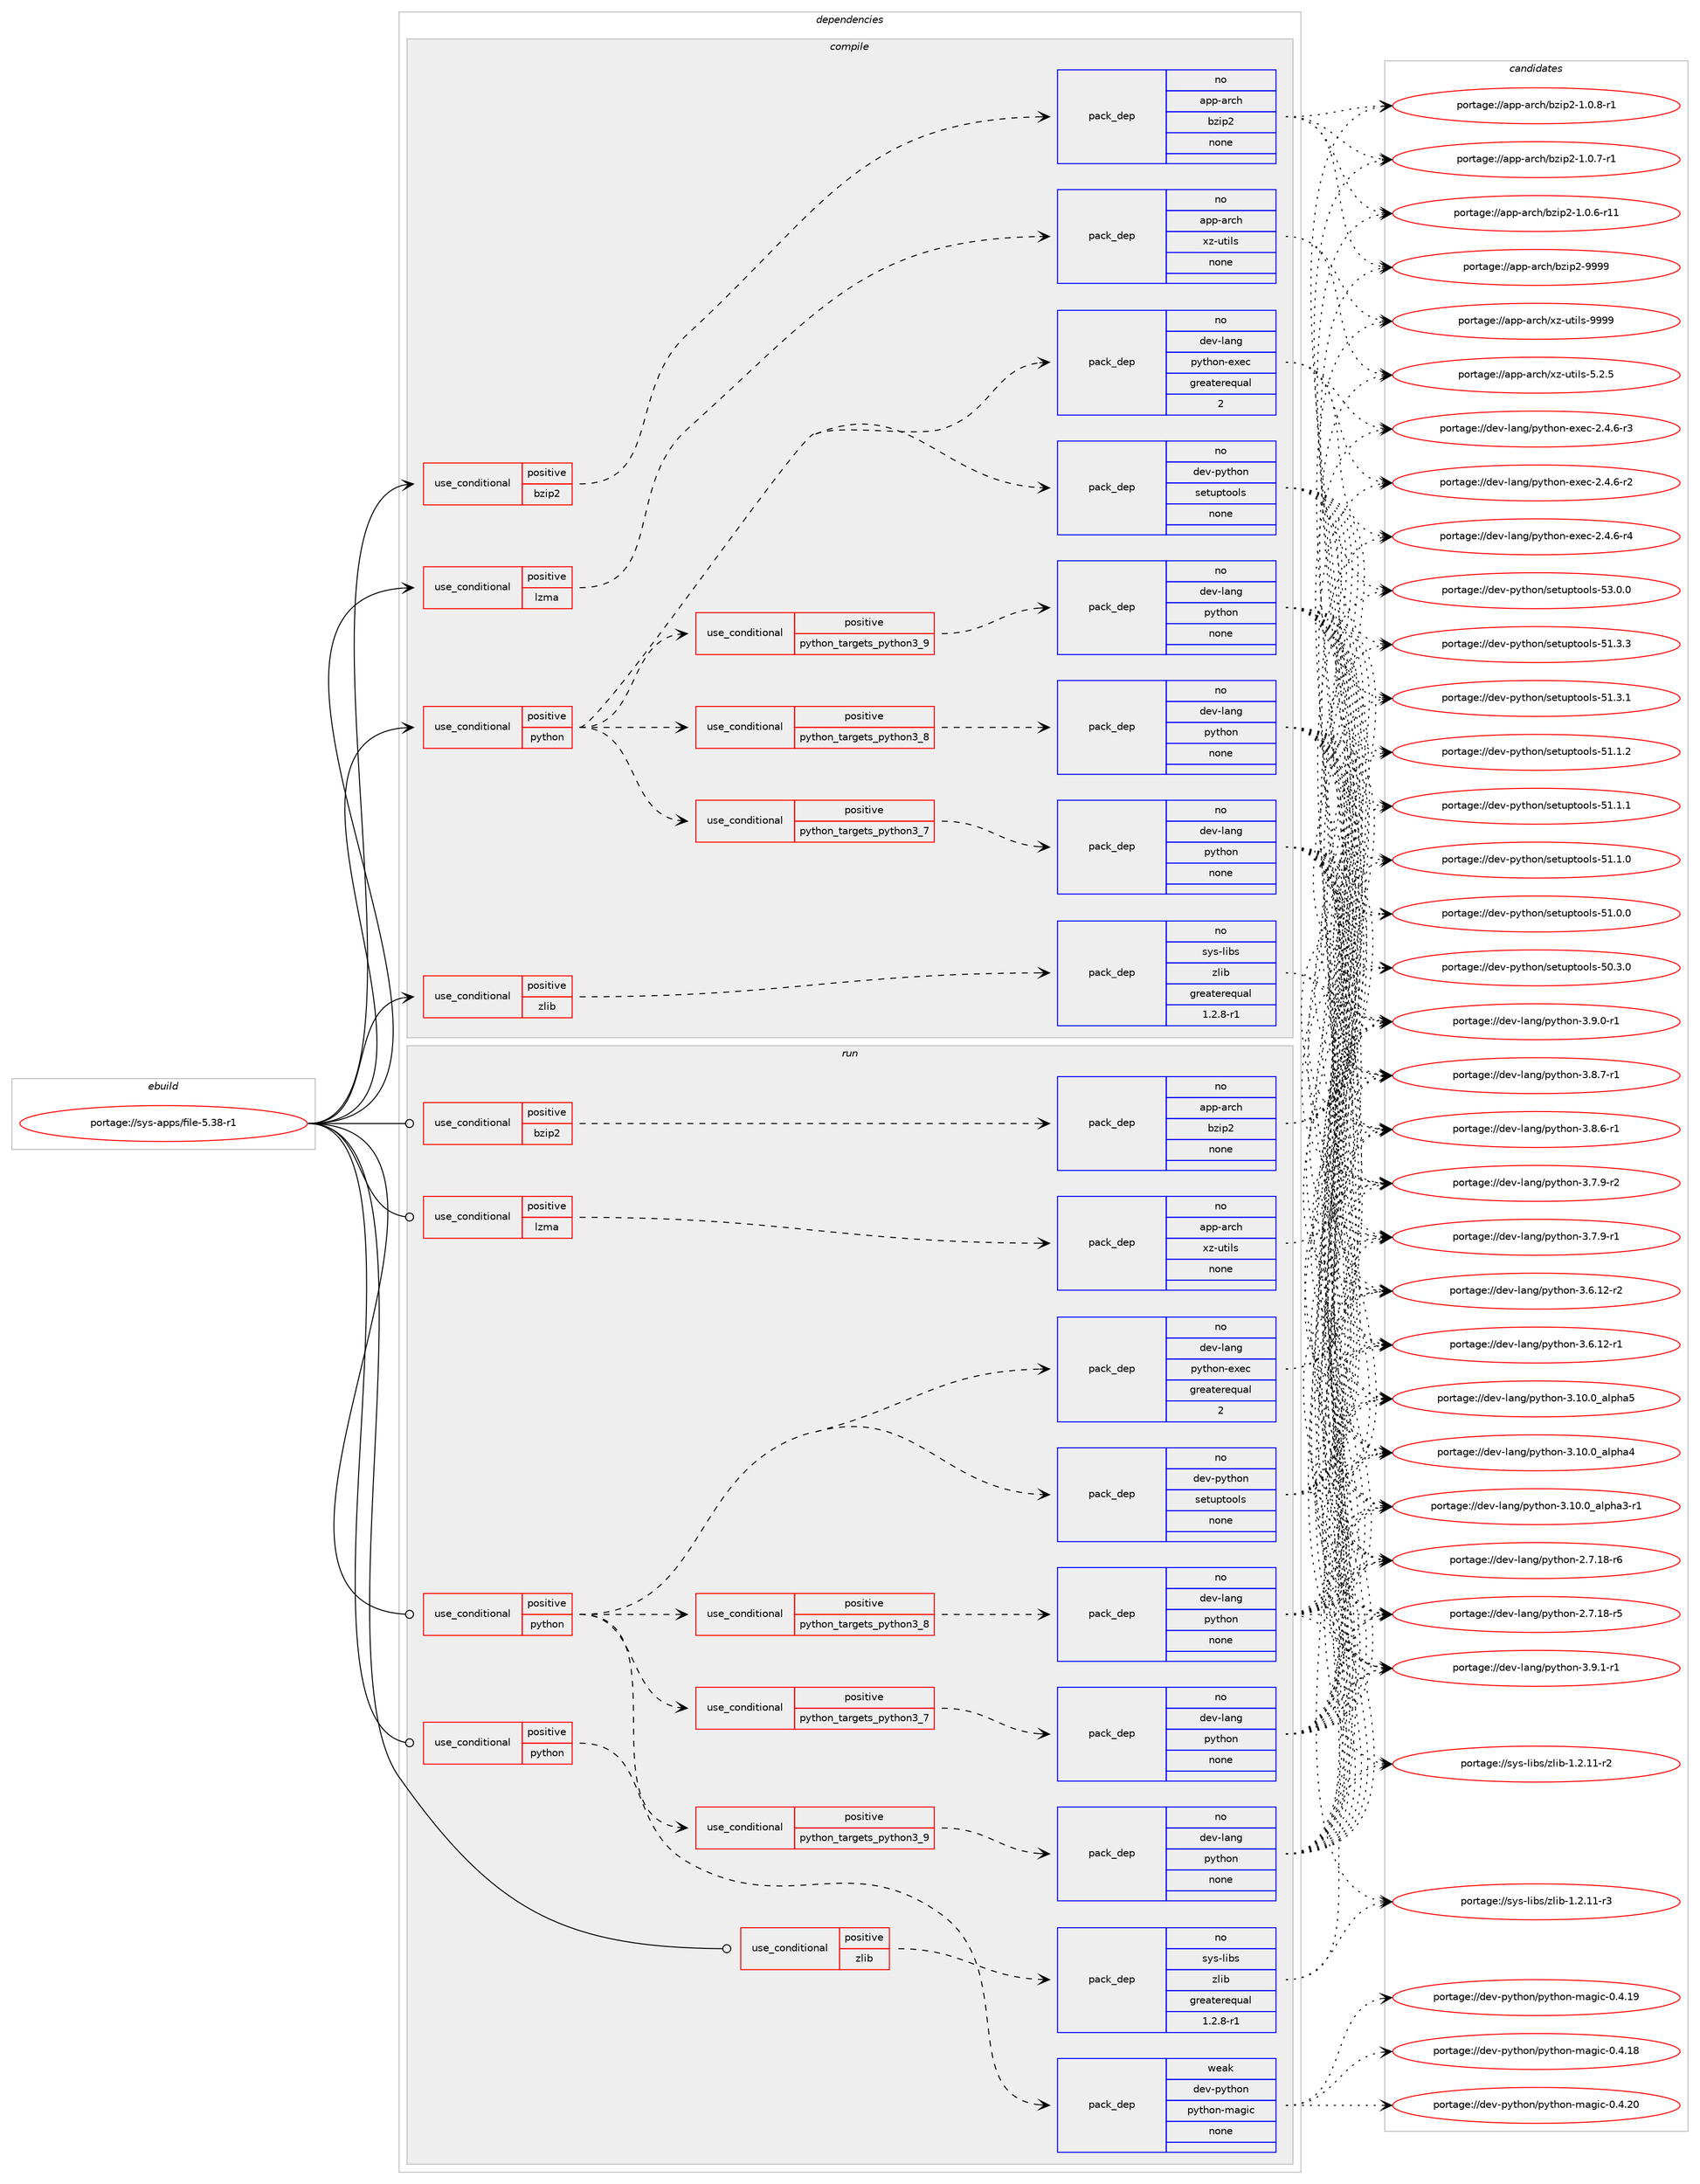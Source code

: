 digraph prolog {

# *************
# Graph options
# *************

newrank=true;
concentrate=true;
compound=true;
graph [rankdir=LR,fontname=Helvetica,fontsize=10,ranksep=1.5];#, ranksep=2.5, nodesep=0.2];
edge  [arrowhead=vee];
node  [fontname=Helvetica,fontsize=10];

# **********
# The ebuild
# **********

subgraph cluster_leftcol {
color=gray;
rank=same;
label=<<i>ebuild</i>>;
id [label="portage://sys-apps/file-5.38-r1", color=red, width=4, href="../sys-apps/file-5.38-r1.svg"];
}

# ****************
# The dependencies
# ****************

subgraph cluster_midcol {
color=gray;
label=<<i>dependencies</i>>;
subgraph cluster_compile {
fillcolor="#eeeeee";
style=filled;
label=<<i>compile</i>>;
subgraph cond4336 {
dependency14328 [label=<<TABLE BORDER="0" CELLBORDER="1" CELLSPACING="0" CELLPADDING="4"><TR><TD ROWSPAN="3" CELLPADDING="10">use_conditional</TD></TR><TR><TD>positive</TD></TR><TR><TD>bzip2</TD></TR></TABLE>>, shape=none, color=red];
subgraph pack9873 {
dependency14329 [label=<<TABLE BORDER="0" CELLBORDER="1" CELLSPACING="0" CELLPADDING="4" WIDTH="220"><TR><TD ROWSPAN="6" CELLPADDING="30">pack_dep</TD></TR><TR><TD WIDTH="110">no</TD></TR><TR><TD>app-arch</TD></TR><TR><TD>bzip2</TD></TR><TR><TD>none</TD></TR><TR><TD></TD></TR></TABLE>>, shape=none, color=blue];
}
dependency14328:e -> dependency14329:w [weight=20,style="dashed",arrowhead="vee"];
}
id:e -> dependency14328:w [weight=20,style="solid",arrowhead="vee"];
subgraph cond4337 {
dependency14330 [label=<<TABLE BORDER="0" CELLBORDER="1" CELLSPACING="0" CELLPADDING="4"><TR><TD ROWSPAN="3" CELLPADDING="10">use_conditional</TD></TR><TR><TD>positive</TD></TR><TR><TD>lzma</TD></TR></TABLE>>, shape=none, color=red];
subgraph pack9874 {
dependency14331 [label=<<TABLE BORDER="0" CELLBORDER="1" CELLSPACING="0" CELLPADDING="4" WIDTH="220"><TR><TD ROWSPAN="6" CELLPADDING="30">pack_dep</TD></TR><TR><TD WIDTH="110">no</TD></TR><TR><TD>app-arch</TD></TR><TR><TD>xz-utils</TD></TR><TR><TD>none</TD></TR><TR><TD></TD></TR></TABLE>>, shape=none, color=blue];
}
dependency14330:e -> dependency14331:w [weight=20,style="dashed",arrowhead="vee"];
}
id:e -> dependency14330:w [weight=20,style="solid",arrowhead="vee"];
subgraph cond4338 {
dependency14332 [label=<<TABLE BORDER="0" CELLBORDER="1" CELLSPACING="0" CELLPADDING="4"><TR><TD ROWSPAN="3" CELLPADDING="10">use_conditional</TD></TR><TR><TD>positive</TD></TR><TR><TD>python</TD></TR></TABLE>>, shape=none, color=red];
subgraph cond4339 {
dependency14333 [label=<<TABLE BORDER="0" CELLBORDER="1" CELLSPACING="0" CELLPADDING="4"><TR><TD ROWSPAN="3" CELLPADDING="10">use_conditional</TD></TR><TR><TD>positive</TD></TR><TR><TD>python_targets_python3_7</TD></TR></TABLE>>, shape=none, color=red];
subgraph pack9875 {
dependency14334 [label=<<TABLE BORDER="0" CELLBORDER="1" CELLSPACING="0" CELLPADDING="4" WIDTH="220"><TR><TD ROWSPAN="6" CELLPADDING="30">pack_dep</TD></TR><TR><TD WIDTH="110">no</TD></TR><TR><TD>dev-lang</TD></TR><TR><TD>python</TD></TR><TR><TD>none</TD></TR><TR><TD></TD></TR></TABLE>>, shape=none, color=blue];
}
dependency14333:e -> dependency14334:w [weight=20,style="dashed",arrowhead="vee"];
}
dependency14332:e -> dependency14333:w [weight=20,style="dashed",arrowhead="vee"];
subgraph cond4340 {
dependency14335 [label=<<TABLE BORDER="0" CELLBORDER="1" CELLSPACING="0" CELLPADDING="4"><TR><TD ROWSPAN="3" CELLPADDING="10">use_conditional</TD></TR><TR><TD>positive</TD></TR><TR><TD>python_targets_python3_8</TD></TR></TABLE>>, shape=none, color=red];
subgraph pack9876 {
dependency14336 [label=<<TABLE BORDER="0" CELLBORDER="1" CELLSPACING="0" CELLPADDING="4" WIDTH="220"><TR><TD ROWSPAN="6" CELLPADDING="30">pack_dep</TD></TR><TR><TD WIDTH="110">no</TD></TR><TR><TD>dev-lang</TD></TR><TR><TD>python</TD></TR><TR><TD>none</TD></TR><TR><TD></TD></TR></TABLE>>, shape=none, color=blue];
}
dependency14335:e -> dependency14336:w [weight=20,style="dashed",arrowhead="vee"];
}
dependency14332:e -> dependency14335:w [weight=20,style="dashed",arrowhead="vee"];
subgraph cond4341 {
dependency14337 [label=<<TABLE BORDER="0" CELLBORDER="1" CELLSPACING="0" CELLPADDING="4"><TR><TD ROWSPAN="3" CELLPADDING="10">use_conditional</TD></TR><TR><TD>positive</TD></TR><TR><TD>python_targets_python3_9</TD></TR></TABLE>>, shape=none, color=red];
subgraph pack9877 {
dependency14338 [label=<<TABLE BORDER="0" CELLBORDER="1" CELLSPACING="0" CELLPADDING="4" WIDTH="220"><TR><TD ROWSPAN="6" CELLPADDING="30">pack_dep</TD></TR><TR><TD WIDTH="110">no</TD></TR><TR><TD>dev-lang</TD></TR><TR><TD>python</TD></TR><TR><TD>none</TD></TR><TR><TD></TD></TR></TABLE>>, shape=none, color=blue];
}
dependency14337:e -> dependency14338:w [weight=20,style="dashed",arrowhead="vee"];
}
dependency14332:e -> dependency14337:w [weight=20,style="dashed",arrowhead="vee"];
subgraph pack9878 {
dependency14339 [label=<<TABLE BORDER="0" CELLBORDER="1" CELLSPACING="0" CELLPADDING="4" WIDTH="220"><TR><TD ROWSPAN="6" CELLPADDING="30">pack_dep</TD></TR><TR><TD WIDTH="110">no</TD></TR><TR><TD>dev-lang</TD></TR><TR><TD>python-exec</TD></TR><TR><TD>greaterequal</TD></TR><TR><TD>2</TD></TR></TABLE>>, shape=none, color=blue];
}
dependency14332:e -> dependency14339:w [weight=20,style="dashed",arrowhead="vee"];
subgraph pack9879 {
dependency14340 [label=<<TABLE BORDER="0" CELLBORDER="1" CELLSPACING="0" CELLPADDING="4" WIDTH="220"><TR><TD ROWSPAN="6" CELLPADDING="30">pack_dep</TD></TR><TR><TD WIDTH="110">no</TD></TR><TR><TD>dev-python</TD></TR><TR><TD>setuptools</TD></TR><TR><TD>none</TD></TR><TR><TD></TD></TR></TABLE>>, shape=none, color=blue];
}
dependency14332:e -> dependency14340:w [weight=20,style="dashed",arrowhead="vee"];
}
id:e -> dependency14332:w [weight=20,style="solid",arrowhead="vee"];
subgraph cond4342 {
dependency14341 [label=<<TABLE BORDER="0" CELLBORDER="1" CELLSPACING="0" CELLPADDING="4"><TR><TD ROWSPAN="3" CELLPADDING="10">use_conditional</TD></TR><TR><TD>positive</TD></TR><TR><TD>zlib</TD></TR></TABLE>>, shape=none, color=red];
subgraph pack9880 {
dependency14342 [label=<<TABLE BORDER="0" CELLBORDER="1" CELLSPACING="0" CELLPADDING="4" WIDTH="220"><TR><TD ROWSPAN="6" CELLPADDING="30">pack_dep</TD></TR><TR><TD WIDTH="110">no</TD></TR><TR><TD>sys-libs</TD></TR><TR><TD>zlib</TD></TR><TR><TD>greaterequal</TD></TR><TR><TD>1.2.8-r1</TD></TR></TABLE>>, shape=none, color=blue];
}
dependency14341:e -> dependency14342:w [weight=20,style="dashed",arrowhead="vee"];
}
id:e -> dependency14341:w [weight=20,style="solid",arrowhead="vee"];
}
subgraph cluster_compileandrun {
fillcolor="#eeeeee";
style=filled;
label=<<i>compile and run</i>>;
}
subgraph cluster_run {
fillcolor="#eeeeee";
style=filled;
label=<<i>run</i>>;
subgraph cond4343 {
dependency14343 [label=<<TABLE BORDER="0" CELLBORDER="1" CELLSPACING="0" CELLPADDING="4"><TR><TD ROWSPAN="3" CELLPADDING="10">use_conditional</TD></TR><TR><TD>positive</TD></TR><TR><TD>bzip2</TD></TR></TABLE>>, shape=none, color=red];
subgraph pack9881 {
dependency14344 [label=<<TABLE BORDER="0" CELLBORDER="1" CELLSPACING="0" CELLPADDING="4" WIDTH="220"><TR><TD ROWSPAN="6" CELLPADDING="30">pack_dep</TD></TR><TR><TD WIDTH="110">no</TD></TR><TR><TD>app-arch</TD></TR><TR><TD>bzip2</TD></TR><TR><TD>none</TD></TR><TR><TD></TD></TR></TABLE>>, shape=none, color=blue];
}
dependency14343:e -> dependency14344:w [weight=20,style="dashed",arrowhead="vee"];
}
id:e -> dependency14343:w [weight=20,style="solid",arrowhead="odot"];
subgraph cond4344 {
dependency14345 [label=<<TABLE BORDER="0" CELLBORDER="1" CELLSPACING="0" CELLPADDING="4"><TR><TD ROWSPAN="3" CELLPADDING="10">use_conditional</TD></TR><TR><TD>positive</TD></TR><TR><TD>lzma</TD></TR></TABLE>>, shape=none, color=red];
subgraph pack9882 {
dependency14346 [label=<<TABLE BORDER="0" CELLBORDER="1" CELLSPACING="0" CELLPADDING="4" WIDTH="220"><TR><TD ROWSPAN="6" CELLPADDING="30">pack_dep</TD></TR><TR><TD WIDTH="110">no</TD></TR><TR><TD>app-arch</TD></TR><TR><TD>xz-utils</TD></TR><TR><TD>none</TD></TR><TR><TD></TD></TR></TABLE>>, shape=none, color=blue];
}
dependency14345:e -> dependency14346:w [weight=20,style="dashed",arrowhead="vee"];
}
id:e -> dependency14345:w [weight=20,style="solid",arrowhead="odot"];
subgraph cond4345 {
dependency14347 [label=<<TABLE BORDER="0" CELLBORDER="1" CELLSPACING="0" CELLPADDING="4"><TR><TD ROWSPAN="3" CELLPADDING="10">use_conditional</TD></TR><TR><TD>positive</TD></TR><TR><TD>python</TD></TR></TABLE>>, shape=none, color=red];
subgraph cond4346 {
dependency14348 [label=<<TABLE BORDER="0" CELLBORDER="1" CELLSPACING="0" CELLPADDING="4"><TR><TD ROWSPAN="3" CELLPADDING="10">use_conditional</TD></TR><TR><TD>positive</TD></TR><TR><TD>python_targets_python3_7</TD></TR></TABLE>>, shape=none, color=red];
subgraph pack9883 {
dependency14349 [label=<<TABLE BORDER="0" CELLBORDER="1" CELLSPACING="0" CELLPADDING="4" WIDTH="220"><TR><TD ROWSPAN="6" CELLPADDING="30">pack_dep</TD></TR><TR><TD WIDTH="110">no</TD></TR><TR><TD>dev-lang</TD></TR><TR><TD>python</TD></TR><TR><TD>none</TD></TR><TR><TD></TD></TR></TABLE>>, shape=none, color=blue];
}
dependency14348:e -> dependency14349:w [weight=20,style="dashed",arrowhead="vee"];
}
dependency14347:e -> dependency14348:w [weight=20,style="dashed",arrowhead="vee"];
subgraph cond4347 {
dependency14350 [label=<<TABLE BORDER="0" CELLBORDER="1" CELLSPACING="0" CELLPADDING="4"><TR><TD ROWSPAN="3" CELLPADDING="10">use_conditional</TD></TR><TR><TD>positive</TD></TR><TR><TD>python_targets_python3_8</TD></TR></TABLE>>, shape=none, color=red];
subgraph pack9884 {
dependency14351 [label=<<TABLE BORDER="0" CELLBORDER="1" CELLSPACING="0" CELLPADDING="4" WIDTH="220"><TR><TD ROWSPAN="6" CELLPADDING="30">pack_dep</TD></TR><TR><TD WIDTH="110">no</TD></TR><TR><TD>dev-lang</TD></TR><TR><TD>python</TD></TR><TR><TD>none</TD></TR><TR><TD></TD></TR></TABLE>>, shape=none, color=blue];
}
dependency14350:e -> dependency14351:w [weight=20,style="dashed",arrowhead="vee"];
}
dependency14347:e -> dependency14350:w [weight=20,style="dashed",arrowhead="vee"];
subgraph cond4348 {
dependency14352 [label=<<TABLE BORDER="0" CELLBORDER="1" CELLSPACING="0" CELLPADDING="4"><TR><TD ROWSPAN="3" CELLPADDING="10">use_conditional</TD></TR><TR><TD>positive</TD></TR><TR><TD>python_targets_python3_9</TD></TR></TABLE>>, shape=none, color=red];
subgraph pack9885 {
dependency14353 [label=<<TABLE BORDER="0" CELLBORDER="1" CELLSPACING="0" CELLPADDING="4" WIDTH="220"><TR><TD ROWSPAN="6" CELLPADDING="30">pack_dep</TD></TR><TR><TD WIDTH="110">no</TD></TR><TR><TD>dev-lang</TD></TR><TR><TD>python</TD></TR><TR><TD>none</TD></TR><TR><TD></TD></TR></TABLE>>, shape=none, color=blue];
}
dependency14352:e -> dependency14353:w [weight=20,style="dashed",arrowhead="vee"];
}
dependency14347:e -> dependency14352:w [weight=20,style="dashed",arrowhead="vee"];
subgraph pack9886 {
dependency14354 [label=<<TABLE BORDER="0" CELLBORDER="1" CELLSPACING="0" CELLPADDING="4" WIDTH="220"><TR><TD ROWSPAN="6" CELLPADDING="30">pack_dep</TD></TR><TR><TD WIDTH="110">no</TD></TR><TR><TD>dev-lang</TD></TR><TR><TD>python-exec</TD></TR><TR><TD>greaterequal</TD></TR><TR><TD>2</TD></TR></TABLE>>, shape=none, color=blue];
}
dependency14347:e -> dependency14354:w [weight=20,style="dashed",arrowhead="vee"];
subgraph pack9887 {
dependency14355 [label=<<TABLE BORDER="0" CELLBORDER="1" CELLSPACING="0" CELLPADDING="4" WIDTH="220"><TR><TD ROWSPAN="6" CELLPADDING="30">pack_dep</TD></TR><TR><TD WIDTH="110">no</TD></TR><TR><TD>dev-python</TD></TR><TR><TD>setuptools</TD></TR><TR><TD>none</TD></TR><TR><TD></TD></TR></TABLE>>, shape=none, color=blue];
}
dependency14347:e -> dependency14355:w [weight=20,style="dashed",arrowhead="vee"];
}
id:e -> dependency14347:w [weight=20,style="solid",arrowhead="odot"];
subgraph cond4349 {
dependency14356 [label=<<TABLE BORDER="0" CELLBORDER="1" CELLSPACING="0" CELLPADDING="4"><TR><TD ROWSPAN="3" CELLPADDING="10">use_conditional</TD></TR><TR><TD>positive</TD></TR><TR><TD>python</TD></TR></TABLE>>, shape=none, color=red];
subgraph pack9888 {
dependency14357 [label=<<TABLE BORDER="0" CELLBORDER="1" CELLSPACING="0" CELLPADDING="4" WIDTH="220"><TR><TD ROWSPAN="6" CELLPADDING="30">pack_dep</TD></TR><TR><TD WIDTH="110">weak</TD></TR><TR><TD>dev-python</TD></TR><TR><TD>python-magic</TD></TR><TR><TD>none</TD></TR><TR><TD></TD></TR></TABLE>>, shape=none, color=blue];
}
dependency14356:e -> dependency14357:w [weight=20,style="dashed",arrowhead="vee"];
}
id:e -> dependency14356:w [weight=20,style="solid",arrowhead="odot"];
subgraph cond4350 {
dependency14358 [label=<<TABLE BORDER="0" CELLBORDER="1" CELLSPACING="0" CELLPADDING="4"><TR><TD ROWSPAN="3" CELLPADDING="10">use_conditional</TD></TR><TR><TD>positive</TD></TR><TR><TD>zlib</TD></TR></TABLE>>, shape=none, color=red];
subgraph pack9889 {
dependency14359 [label=<<TABLE BORDER="0" CELLBORDER="1" CELLSPACING="0" CELLPADDING="4" WIDTH="220"><TR><TD ROWSPAN="6" CELLPADDING="30">pack_dep</TD></TR><TR><TD WIDTH="110">no</TD></TR><TR><TD>sys-libs</TD></TR><TR><TD>zlib</TD></TR><TR><TD>greaterequal</TD></TR><TR><TD>1.2.8-r1</TD></TR></TABLE>>, shape=none, color=blue];
}
dependency14358:e -> dependency14359:w [weight=20,style="dashed",arrowhead="vee"];
}
id:e -> dependency14358:w [weight=20,style="solid",arrowhead="odot"];
}
}

# **************
# The candidates
# **************

subgraph cluster_choices {
rank=same;
color=gray;
label=<<i>candidates</i>>;

subgraph choice9873 {
color=black;
nodesep=1;
choice971121124597114991044798122105112504557575757 [label="portage://app-arch/bzip2-9999", color=red, width=4,href="../app-arch/bzip2-9999.svg"];
choice971121124597114991044798122105112504549464846564511449 [label="portage://app-arch/bzip2-1.0.8-r1", color=red, width=4,href="../app-arch/bzip2-1.0.8-r1.svg"];
choice971121124597114991044798122105112504549464846554511449 [label="portage://app-arch/bzip2-1.0.7-r1", color=red, width=4,href="../app-arch/bzip2-1.0.7-r1.svg"];
choice97112112459711499104479812210511250454946484654451144949 [label="portage://app-arch/bzip2-1.0.6-r11", color=red, width=4,href="../app-arch/bzip2-1.0.6-r11.svg"];
dependency14329:e -> choice971121124597114991044798122105112504557575757:w [style=dotted,weight="100"];
dependency14329:e -> choice971121124597114991044798122105112504549464846564511449:w [style=dotted,weight="100"];
dependency14329:e -> choice971121124597114991044798122105112504549464846554511449:w [style=dotted,weight="100"];
dependency14329:e -> choice97112112459711499104479812210511250454946484654451144949:w [style=dotted,weight="100"];
}
subgraph choice9874 {
color=black;
nodesep=1;
choice9711211245971149910447120122451171161051081154557575757 [label="portage://app-arch/xz-utils-9999", color=red, width=4,href="../app-arch/xz-utils-9999.svg"];
choice971121124597114991044712012245117116105108115455346504653 [label="portage://app-arch/xz-utils-5.2.5", color=red, width=4,href="../app-arch/xz-utils-5.2.5.svg"];
dependency14331:e -> choice9711211245971149910447120122451171161051081154557575757:w [style=dotted,weight="100"];
dependency14331:e -> choice971121124597114991044712012245117116105108115455346504653:w [style=dotted,weight="100"];
}
subgraph choice9875 {
color=black;
nodesep=1;
choice1001011184510897110103471121211161041111104551465746494511449 [label="portage://dev-lang/python-3.9.1-r1", color=red, width=4,href="../dev-lang/python-3.9.1-r1.svg"];
choice1001011184510897110103471121211161041111104551465746484511449 [label="portage://dev-lang/python-3.9.0-r1", color=red, width=4,href="../dev-lang/python-3.9.0-r1.svg"];
choice1001011184510897110103471121211161041111104551465646554511449 [label="portage://dev-lang/python-3.8.7-r1", color=red, width=4,href="../dev-lang/python-3.8.7-r1.svg"];
choice1001011184510897110103471121211161041111104551465646544511449 [label="portage://dev-lang/python-3.8.6-r1", color=red, width=4,href="../dev-lang/python-3.8.6-r1.svg"];
choice1001011184510897110103471121211161041111104551465546574511450 [label="portage://dev-lang/python-3.7.9-r2", color=red, width=4,href="../dev-lang/python-3.7.9-r2.svg"];
choice1001011184510897110103471121211161041111104551465546574511449 [label="portage://dev-lang/python-3.7.9-r1", color=red, width=4,href="../dev-lang/python-3.7.9-r1.svg"];
choice100101118451089711010347112121116104111110455146544649504511450 [label="portage://dev-lang/python-3.6.12-r2", color=red, width=4,href="../dev-lang/python-3.6.12-r2.svg"];
choice100101118451089711010347112121116104111110455146544649504511449 [label="portage://dev-lang/python-3.6.12-r1", color=red, width=4,href="../dev-lang/python-3.6.12-r1.svg"];
choice1001011184510897110103471121211161041111104551464948464895971081121049753 [label="portage://dev-lang/python-3.10.0_alpha5", color=red, width=4,href="../dev-lang/python-3.10.0_alpha5.svg"];
choice1001011184510897110103471121211161041111104551464948464895971081121049752 [label="portage://dev-lang/python-3.10.0_alpha4", color=red, width=4,href="../dev-lang/python-3.10.0_alpha4.svg"];
choice10010111845108971101034711212111610411111045514649484648959710811210497514511449 [label="portage://dev-lang/python-3.10.0_alpha3-r1", color=red, width=4,href="../dev-lang/python-3.10.0_alpha3-r1.svg"];
choice100101118451089711010347112121116104111110455046554649564511454 [label="portage://dev-lang/python-2.7.18-r6", color=red, width=4,href="../dev-lang/python-2.7.18-r6.svg"];
choice100101118451089711010347112121116104111110455046554649564511453 [label="portage://dev-lang/python-2.7.18-r5", color=red, width=4,href="../dev-lang/python-2.7.18-r5.svg"];
dependency14334:e -> choice1001011184510897110103471121211161041111104551465746494511449:w [style=dotted,weight="100"];
dependency14334:e -> choice1001011184510897110103471121211161041111104551465746484511449:w [style=dotted,weight="100"];
dependency14334:e -> choice1001011184510897110103471121211161041111104551465646554511449:w [style=dotted,weight="100"];
dependency14334:e -> choice1001011184510897110103471121211161041111104551465646544511449:w [style=dotted,weight="100"];
dependency14334:e -> choice1001011184510897110103471121211161041111104551465546574511450:w [style=dotted,weight="100"];
dependency14334:e -> choice1001011184510897110103471121211161041111104551465546574511449:w [style=dotted,weight="100"];
dependency14334:e -> choice100101118451089711010347112121116104111110455146544649504511450:w [style=dotted,weight="100"];
dependency14334:e -> choice100101118451089711010347112121116104111110455146544649504511449:w [style=dotted,weight="100"];
dependency14334:e -> choice1001011184510897110103471121211161041111104551464948464895971081121049753:w [style=dotted,weight="100"];
dependency14334:e -> choice1001011184510897110103471121211161041111104551464948464895971081121049752:w [style=dotted,weight="100"];
dependency14334:e -> choice10010111845108971101034711212111610411111045514649484648959710811210497514511449:w [style=dotted,weight="100"];
dependency14334:e -> choice100101118451089711010347112121116104111110455046554649564511454:w [style=dotted,weight="100"];
dependency14334:e -> choice100101118451089711010347112121116104111110455046554649564511453:w [style=dotted,weight="100"];
}
subgraph choice9876 {
color=black;
nodesep=1;
choice1001011184510897110103471121211161041111104551465746494511449 [label="portage://dev-lang/python-3.9.1-r1", color=red, width=4,href="../dev-lang/python-3.9.1-r1.svg"];
choice1001011184510897110103471121211161041111104551465746484511449 [label="portage://dev-lang/python-3.9.0-r1", color=red, width=4,href="../dev-lang/python-3.9.0-r1.svg"];
choice1001011184510897110103471121211161041111104551465646554511449 [label="portage://dev-lang/python-3.8.7-r1", color=red, width=4,href="../dev-lang/python-3.8.7-r1.svg"];
choice1001011184510897110103471121211161041111104551465646544511449 [label="portage://dev-lang/python-3.8.6-r1", color=red, width=4,href="../dev-lang/python-3.8.6-r1.svg"];
choice1001011184510897110103471121211161041111104551465546574511450 [label="portage://dev-lang/python-3.7.9-r2", color=red, width=4,href="../dev-lang/python-3.7.9-r2.svg"];
choice1001011184510897110103471121211161041111104551465546574511449 [label="portage://dev-lang/python-3.7.9-r1", color=red, width=4,href="../dev-lang/python-3.7.9-r1.svg"];
choice100101118451089711010347112121116104111110455146544649504511450 [label="portage://dev-lang/python-3.6.12-r2", color=red, width=4,href="../dev-lang/python-3.6.12-r2.svg"];
choice100101118451089711010347112121116104111110455146544649504511449 [label="portage://dev-lang/python-3.6.12-r1", color=red, width=4,href="../dev-lang/python-3.6.12-r1.svg"];
choice1001011184510897110103471121211161041111104551464948464895971081121049753 [label="portage://dev-lang/python-3.10.0_alpha5", color=red, width=4,href="../dev-lang/python-3.10.0_alpha5.svg"];
choice1001011184510897110103471121211161041111104551464948464895971081121049752 [label="portage://dev-lang/python-3.10.0_alpha4", color=red, width=4,href="../dev-lang/python-3.10.0_alpha4.svg"];
choice10010111845108971101034711212111610411111045514649484648959710811210497514511449 [label="portage://dev-lang/python-3.10.0_alpha3-r1", color=red, width=4,href="../dev-lang/python-3.10.0_alpha3-r1.svg"];
choice100101118451089711010347112121116104111110455046554649564511454 [label="portage://dev-lang/python-2.7.18-r6", color=red, width=4,href="../dev-lang/python-2.7.18-r6.svg"];
choice100101118451089711010347112121116104111110455046554649564511453 [label="portage://dev-lang/python-2.7.18-r5", color=red, width=4,href="../dev-lang/python-2.7.18-r5.svg"];
dependency14336:e -> choice1001011184510897110103471121211161041111104551465746494511449:w [style=dotted,weight="100"];
dependency14336:e -> choice1001011184510897110103471121211161041111104551465746484511449:w [style=dotted,weight="100"];
dependency14336:e -> choice1001011184510897110103471121211161041111104551465646554511449:w [style=dotted,weight="100"];
dependency14336:e -> choice1001011184510897110103471121211161041111104551465646544511449:w [style=dotted,weight="100"];
dependency14336:e -> choice1001011184510897110103471121211161041111104551465546574511450:w [style=dotted,weight="100"];
dependency14336:e -> choice1001011184510897110103471121211161041111104551465546574511449:w [style=dotted,weight="100"];
dependency14336:e -> choice100101118451089711010347112121116104111110455146544649504511450:w [style=dotted,weight="100"];
dependency14336:e -> choice100101118451089711010347112121116104111110455146544649504511449:w [style=dotted,weight="100"];
dependency14336:e -> choice1001011184510897110103471121211161041111104551464948464895971081121049753:w [style=dotted,weight="100"];
dependency14336:e -> choice1001011184510897110103471121211161041111104551464948464895971081121049752:w [style=dotted,weight="100"];
dependency14336:e -> choice10010111845108971101034711212111610411111045514649484648959710811210497514511449:w [style=dotted,weight="100"];
dependency14336:e -> choice100101118451089711010347112121116104111110455046554649564511454:w [style=dotted,weight="100"];
dependency14336:e -> choice100101118451089711010347112121116104111110455046554649564511453:w [style=dotted,weight="100"];
}
subgraph choice9877 {
color=black;
nodesep=1;
choice1001011184510897110103471121211161041111104551465746494511449 [label="portage://dev-lang/python-3.9.1-r1", color=red, width=4,href="../dev-lang/python-3.9.1-r1.svg"];
choice1001011184510897110103471121211161041111104551465746484511449 [label="portage://dev-lang/python-3.9.0-r1", color=red, width=4,href="../dev-lang/python-3.9.0-r1.svg"];
choice1001011184510897110103471121211161041111104551465646554511449 [label="portage://dev-lang/python-3.8.7-r1", color=red, width=4,href="../dev-lang/python-3.8.7-r1.svg"];
choice1001011184510897110103471121211161041111104551465646544511449 [label="portage://dev-lang/python-3.8.6-r1", color=red, width=4,href="../dev-lang/python-3.8.6-r1.svg"];
choice1001011184510897110103471121211161041111104551465546574511450 [label="portage://dev-lang/python-3.7.9-r2", color=red, width=4,href="../dev-lang/python-3.7.9-r2.svg"];
choice1001011184510897110103471121211161041111104551465546574511449 [label="portage://dev-lang/python-3.7.9-r1", color=red, width=4,href="../dev-lang/python-3.7.9-r1.svg"];
choice100101118451089711010347112121116104111110455146544649504511450 [label="portage://dev-lang/python-3.6.12-r2", color=red, width=4,href="../dev-lang/python-3.6.12-r2.svg"];
choice100101118451089711010347112121116104111110455146544649504511449 [label="portage://dev-lang/python-3.6.12-r1", color=red, width=4,href="../dev-lang/python-3.6.12-r1.svg"];
choice1001011184510897110103471121211161041111104551464948464895971081121049753 [label="portage://dev-lang/python-3.10.0_alpha5", color=red, width=4,href="../dev-lang/python-3.10.0_alpha5.svg"];
choice1001011184510897110103471121211161041111104551464948464895971081121049752 [label="portage://dev-lang/python-3.10.0_alpha4", color=red, width=4,href="../dev-lang/python-3.10.0_alpha4.svg"];
choice10010111845108971101034711212111610411111045514649484648959710811210497514511449 [label="portage://dev-lang/python-3.10.0_alpha3-r1", color=red, width=4,href="../dev-lang/python-3.10.0_alpha3-r1.svg"];
choice100101118451089711010347112121116104111110455046554649564511454 [label="portage://dev-lang/python-2.7.18-r6", color=red, width=4,href="../dev-lang/python-2.7.18-r6.svg"];
choice100101118451089711010347112121116104111110455046554649564511453 [label="portage://dev-lang/python-2.7.18-r5", color=red, width=4,href="../dev-lang/python-2.7.18-r5.svg"];
dependency14338:e -> choice1001011184510897110103471121211161041111104551465746494511449:w [style=dotted,weight="100"];
dependency14338:e -> choice1001011184510897110103471121211161041111104551465746484511449:w [style=dotted,weight="100"];
dependency14338:e -> choice1001011184510897110103471121211161041111104551465646554511449:w [style=dotted,weight="100"];
dependency14338:e -> choice1001011184510897110103471121211161041111104551465646544511449:w [style=dotted,weight="100"];
dependency14338:e -> choice1001011184510897110103471121211161041111104551465546574511450:w [style=dotted,weight="100"];
dependency14338:e -> choice1001011184510897110103471121211161041111104551465546574511449:w [style=dotted,weight="100"];
dependency14338:e -> choice100101118451089711010347112121116104111110455146544649504511450:w [style=dotted,weight="100"];
dependency14338:e -> choice100101118451089711010347112121116104111110455146544649504511449:w [style=dotted,weight="100"];
dependency14338:e -> choice1001011184510897110103471121211161041111104551464948464895971081121049753:w [style=dotted,weight="100"];
dependency14338:e -> choice1001011184510897110103471121211161041111104551464948464895971081121049752:w [style=dotted,weight="100"];
dependency14338:e -> choice10010111845108971101034711212111610411111045514649484648959710811210497514511449:w [style=dotted,weight="100"];
dependency14338:e -> choice100101118451089711010347112121116104111110455046554649564511454:w [style=dotted,weight="100"];
dependency14338:e -> choice100101118451089711010347112121116104111110455046554649564511453:w [style=dotted,weight="100"];
}
subgraph choice9878 {
color=black;
nodesep=1;
choice10010111845108971101034711212111610411111045101120101994550465246544511452 [label="portage://dev-lang/python-exec-2.4.6-r4", color=red, width=4,href="../dev-lang/python-exec-2.4.6-r4.svg"];
choice10010111845108971101034711212111610411111045101120101994550465246544511451 [label="portage://dev-lang/python-exec-2.4.6-r3", color=red, width=4,href="../dev-lang/python-exec-2.4.6-r3.svg"];
choice10010111845108971101034711212111610411111045101120101994550465246544511450 [label="portage://dev-lang/python-exec-2.4.6-r2", color=red, width=4,href="../dev-lang/python-exec-2.4.6-r2.svg"];
dependency14339:e -> choice10010111845108971101034711212111610411111045101120101994550465246544511452:w [style=dotted,weight="100"];
dependency14339:e -> choice10010111845108971101034711212111610411111045101120101994550465246544511451:w [style=dotted,weight="100"];
dependency14339:e -> choice10010111845108971101034711212111610411111045101120101994550465246544511450:w [style=dotted,weight="100"];
}
subgraph choice9879 {
color=black;
nodesep=1;
choice100101118451121211161041111104711510111611711211611111110811545535146484648 [label="portage://dev-python/setuptools-53.0.0", color=red, width=4,href="../dev-python/setuptools-53.0.0.svg"];
choice100101118451121211161041111104711510111611711211611111110811545534946514651 [label="portage://dev-python/setuptools-51.3.3", color=red, width=4,href="../dev-python/setuptools-51.3.3.svg"];
choice100101118451121211161041111104711510111611711211611111110811545534946514649 [label="portage://dev-python/setuptools-51.3.1", color=red, width=4,href="../dev-python/setuptools-51.3.1.svg"];
choice100101118451121211161041111104711510111611711211611111110811545534946494650 [label="portage://dev-python/setuptools-51.1.2", color=red, width=4,href="../dev-python/setuptools-51.1.2.svg"];
choice100101118451121211161041111104711510111611711211611111110811545534946494649 [label="portage://dev-python/setuptools-51.1.1", color=red, width=4,href="../dev-python/setuptools-51.1.1.svg"];
choice100101118451121211161041111104711510111611711211611111110811545534946494648 [label="portage://dev-python/setuptools-51.1.0", color=red, width=4,href="../dev-python/setuptools-51.1.0.svg"];
choice100101118451121211161041111104711510111611711211611111110811545534946484648 [label="portage://dev-python/setuptools-51.0.0", color=red, width=4,href="../dev-python/setuptools-51.0.0.svg"];
choice100101118451121211161041111104711510111611711211611111110811545534846514648 [label="portage://dev-python/setuptools-50.3.0", color=red, width=4,href="../dev-python/setuptools-50.3.0.svg"];
dependency14340:e -> choice100101118451121211161041111104711510111611711211611111110811545535146484648:w [style=dotted,weight="100"];
dependency14340:e -> choice100101118451121211161041111104711510111611711211611111110811545534946514651:w [style=dotted,weight="100"];
dependency14340:e -> choice100101118451121211161041111104711510111611711211611111110811545534946514649:w [style=dotted,weight="100"];
dependency14340:e -> choice100101118451121211161041111104711510111611711211611111110811545534946494650:w [style=dotted,weight="100"];
dependency14340:e -> choice100101118451121211161041111104711510111611711211611111110811545534946494649:w [style=dotted,weight="100"];
dependency14340:e -> choice100101118451121211161041111104711510111611711211611111110811545534946494648:w [style=dotted,weight="100"];
dependency14340:e -> choice100101118451121211161041111104711510111611711211611111110811545534946484648:w [style=dotted,weight="100"];
dependency14340:e -> choice100101118451121211161041111104711510111611711211611111110811545534846514648:w [style=dotted,weight="100"];
}
subgraph choice9880 {
color=black;
nodesep=1;
choice11512111545108105981154712210810598454946504649494511451 [label="portage://sys-libs/zlib-1.2.11-r3", color=red, width=4,href="../sys-libs/zlib-1.2.11-r3.svg"];
choice11512111545108105981154712210810598454946504649494511450 [label="portage://sys-libs/zlib-1.2.11-r2", color=red, width=4,href="../sys-libs/zlib-1.2.11-r2.svg"];
dependency14342:e -> choice11512111545108105981154712210810598454946504649494511451:w [style=dotted,weight="100"];
dependency14342:e -> choice11512111545108105981154712210810598454946504649494511450:w [style=dotted,weight="100"];
}
subgraph choice9881 {
color=black;
nodesep=1;
choice971121124597114991044798122105112504557575757 [label="portage://app-arch/bzip2-9999", color=red, width=4,href="../app-arch/bzip2-9999.svg"];
choice971121124597114991044798122105112504549464846564511449 [label="portage://app-arch/bzip2-1.0.8-r1", color=red, width=4,href="../app-arch/bzip2-1.0.8-r1.svg"];
choice971121124597114991044798122105112504549464846554511449 [label="portage://app-arch/bzip2-1.0.7-r1", color=red, width=4,href="../app-arch/bzip2-1.0.7-r1.svg"];
choice97112112459711499104479812210511250454946484654451144949 [label="portage://app-arch/bzip2-1.0.6-r11", color=red, width=4,href="../app-arch/bzip2-1.0.6-r11.svg"];
dependency14344:e -> choice971121124597114991044798122105112504557575757:w [style=dotted,weight="100"];
dependency14344:e -> choice971121124597114991044798122105112504549464846564511449:w [style=dotted,weight="100"];
dependency14344:e -> choice971121124597114991044798122105112504549464846554511449:w [style=dotted,weight="100"];
dependency14344:e -> choice97112112459711499104479812210511250454946484654451144949:w [style=dotted,weight="100"];
}
subgraph choice9882 {
color=black;
nodesep=1;
choice9711211245971149910447120122451171161051081154557575757 [label="portage://app-arch/xz-utils-9999", color=red, width=4,href="../app-arch/xz-utils-9999.svg"];
choice971121124597114991044712012245117116105108115455346504653 [label="portage://app-arch/xz-utils-5.2.5", color=red, width=4,href="../app-arch/xz-utils-5.2.5.svg"];
dependency14346:e -> choice9711211245971149910447120122451171161051081154557575757:w [style=dotted,weight="100"];
dependency14346:e -> choice971121124597114991044712012245117116105108115455346504653:w [style=dotted,weight="100"];
}
subgraph choice9883 {
color=black;
nodesep=1;
choice1001011184510897110103471121211161041111104551465746494511449 [label="portage://dev-lang/python-3.9.1-r1", color=red, width=4,href="../dev-lang/python-3.9.1-r1.svg"];
choice1001011184510897110103471121211161041111104551465746484511449 [label="portage://dev-lang/python-3.9.0-r1", color=red, width=4,href="../dev-lang/python-3.9.0-r1.svg"];
choice1001011184510897110103471121211161041111104551465646554511449 [label="portage://dev-lang/python-3.8.7-r1", color=red, width=4,href="../dev-lang/python-3.8.7-r1.svg"];
choice1001011184510897110103471121211161041111104551465646544511449 [label="portage://dev-lang/python-3.8.6-r1", color=red, width=4,href="../dev-lang/python-3.8.6-r1.svg"];
choice1001011184510897110103471121211161041111104551465546574511450 [label="portage://dev-lang/python-3.7.9-r2", color=red, width=4,href="../dev-lang/python-3.7.9-r2.svg"];
choice1001011184510897110103471121211161041111104551465546574511449 [label="portage://dev-lang/python-3.7.9-r1", color=red, width=4,href="../dev-lang/python-3.7.9-r1.svg"];
choice100101118451089711010347112121116104111110455146544649504511450 [label="portage://dev-lang/python-3.6.12-r2", color=red, width=4,href="../dev-lang/python-3.6.12-r2.svg"];
choice100101118451089711010347112121116104111110455146544649504511449 [label="portage://dev-lang/python-3.6.12-r1", color=red, width=4,href="../dev-lang/python-3.6.12-r1.svg"];
choice1001011184510897110103471121211161041111104551464948464895971081121049753 [label="portage://dev-lang/python-3.10.0_alpha5", color=red, width=4,href="../dev-lang/python-3.10.0_alpha5.svg"];
choice1001011184510897110103471121211161041111104551464948464895971081121049752 [label="portage://dev-lang/python-3.10.0_alpha4", color=red, width=4,href="../dev-lang/python-3.10.0_alpha4.svg"];
choice10010111845108971101034711212111610411111045514649484648959710811210497514511449 [label="portage://dev-lang/python-3.10.0_alpha3-r1", color=red, width=4,href="../dev-lang/python-3.10.0_alpha3-r1.svg"];
choice100101118451089711010347112121116104111110455046554649564511454 [label="portage://dev-lang/python-2.7.18-r6", color=red, width=4,href="../dev-lang/python-2.7.18-r6.svg"];
choice100101118451089711010347112121116104111110455046554649564511453 [label="portage://dev-lang/python-2.7.18-r5", color=red, width=4,href="../dev-lang/python-2.7.18-r5.svg"];
dependency14349:e -> choice1001011184510897110103471121211161041111104551465746494511449:w [style=dotted,weight="100"];
dependency14349:e -> choice1001011184510897110103471121211161041111104551465746484511449:w [style=dotted,weight="100"];
dependency14349:e -> choice1001011184510897110103471121211161041111104551465646554511449:w [style=dotted,weight="100"];
dependency14349:e -> choice1001011184510897110103471121211161041111104551465646544511449:w [style=dotted,weight="100"];
dependency14349:e -> choice1001011184510897110103471121211161041111104551465546574511450:w [style=dotted,weight="100"];
dependency14349:e -> choice1001011184510897110103471121211161041111104551465546574511449:w [style=dotted,weight="100"];
dependency14349:e -> choice100101118451089711010347112121116104111110455146544649504511450:w [style=dotted,weight="100"];
dependency14349:e -> choice100101118451089711010347112121116104111110455146544649504511449:w [style=dotted,weight="100"];
dependency14349:e -> choice1001011184510897110103471121211161041111104551464948464895971081121049753:w [style=dotted,weight="100"];
dependency14349:e -> choice1001011184510897110103471121211161041111104551464948464895971081121049752:w [style=dotted,weight="100"];
dependency14349:e -> choice10010111845108971101034711212111610411111045514649484648959710811210497514511449:w [style=dotted,weight="100"];
dependency14349:e -> choice100101118451089711010347112121116104111110455046554649564511454:w [style=dotted,weight="100"];
dependency14349:e -> choice100101118451089711010347112121116104111110455046554649564511453:w [style=dotted,weight="100"];
}
subgraph choice9884 {
color=black;
nodesep=1;
choice1001011184510897110103471121211161041111104551465746494511449 [label="portage://dev-lang/python-3.9.1-r1", color=red, width=4,href="../dev-lang/python-3.9.1-r1.svg"];
choice1001011184510897110103471121211161041111104551465746484511449 [label="portage://dev-lang/python-3.9.0-r1", color=red, width=4,href="../dev-lang/python-3.9.0-r1.svg"];
choice1001011184510897110103471121211161041111104551465646554511449 [label="portage://dev-lang/python-3.8.7-r1", color=red, width=4,href="../dev-lang/python-3.8.7-r1.svg"];
choice1001011184510897110103471121211161041111104551465646544511449 [label="portage://dev-lang/python-3.8.6-r1", color=red, width=4,href="../dev-lang/python-3.8.6-r1.svg"];
choice1001011184510897110103471121211161041111104551465546574511450 [label="portage://dev-lang/python-3.7.9-r2", color=red, width=4,href="../dev-lang/python-3.7.9-r2.svg"];
choice1001011184510897110103471121211161041111104551465546574511449 [label="portage://dev-lang/python-3.7.9-r1", color=red, width=4,href="../dev-lang/python-3.7.9-r1.svg"];
choice100101118451089711010347112121116104111110455146544649504511450 [label="portage://dev-lang/python-3.6.12-r2", color=red, width=4,href="../dev-lang/python-3.6.12-r2.svg"];
choice100101118451089711010347112121116104111110455146544649504511449 [label="portage://dev-lang/python-3.6.12-r1", color=red, width=4,href="../dev-lang/python-3.6.12-r1.svg"];
choice1001011184510897110103471121211161041111104551464948464895971081121049753 [label="portage://dev-lang/python-3.10.0_alpha5", color=red, width=4,href="../dev-lang/python-3.10.0_alpha5.svg"];
choice1001011184510897110103471121211161041111104551464948464895971081121049752 [label="portage://dev-lang/python-3.10.0_alpha4", color=red, width=4,href="../dev-lang/python-3.10.0_alpha4.svg"];
choice10010111845108971101034711212111610411111045514649484648959710811210497514511449 [label="portage://dev-lang/python-3.10.0_alpha3-r1", color=red, width=4,href="../dev-lang/python-3.10.0_alpha3-r1.svg"];
choice100101118451089711010347112121116104111110455046554649564511454 [label="portage://dev-lang/python-2.7.18-r6", color=red, width=4,href="../dev-lang/python-2.7.18-r6.svg"];
choice100101118451089711010347112121116104111110455046554649564511453 [label="portage://dev-lang/python-2.7.18-r5", color=red, width=4,href="../dev-lang/python-2.7.18-r5.svg"];
dependency14351:e -> choice1001011184510897110103471121211161041111104551465746494511449:w [style=dotted,weight="100"];
dependency14351:e -> choice1001011184510897110103471121211161041111104551465746484511449:w [style=dotted,weight="100"];
dependency14351:e -> choice1001011184510897110103471121211161041111104551465646554511449:w [style=dotted,weight="100"];
dependency14351:e -> choice1001011184510897110103471121211161041111104551465646544511449:w [style=dotted,weight="100"];
dependency14351:e -> choice1001011184510897110103471121211161041111104551465546574511450:w [style=dotted,weight="100"];
dependency14351:e -> choice1001011184510897110103471121211161041111104551465546574511449:w [style=dotted,weight="100"];
dependency14351:e -> choice100101118451089711010347112121116104111110455146544649504511450:w [style=dotted,weight="100"];
dependency14351:e -> choice100101118451089711010347112121116104111110455146544649504511449:w [style=dotted,weight="100"];
dependency14351:e -> choice1001011184510897110103471121211161041111104551464948464895971081121049753:w [style=dotted,weight="100"];
dependency14351:e -> choice1001011184510897110103471121211161041111104551464948464895971081121049752:w [style=dotted,weight="100"];
dependency14351:e -> choice10010111845108971101034711212111610411111045514649484648959710811210497514511449:w [style=dotted,weight="100"];
dependency14351:e -> choice100101118451089711010347112121116104111110455046554649564511454:w [style=dotted,weight="100"];
dependency14351:e -> choice100101118451089711010347112121116104111110455046554649564511453:w [style=dotted,weight="100"];
}
subgraph choice9885 {
color=black;
nodesep=1;
choice1001011184510897110103471121211161041111104551465746494511449 [label="portage://dev-lang/python-3.9.1-r1", color=red, width=4,href="../dev-lang/python-3.9.1-r1.svg"];
choice1001011184510897110103471121211161041111104551465746484511449 [label="portage://dev-lang/python-3.9.0-r1", color=red, width=4,href="../dev-lang/python-3.9.0-r1.svg"];
choice1001011184510897110103471121211161041111104551465646554511449 [label="portage://dev-lang/python-3.8.7-r1", color=red, width=4,href="../dev-lang/python-3.8.7-r1.svg"];
choice1001011184510897110103471121211161041111104551465646544511449 [label="portage://dev-lang/python-3.8.6-r1", color=red, width=4,href="../dev-lang/python-3.8.6-r1.svg"];
choice1001011184510897110103471121211161041111104551465546574511450 [label="portage://dev-lang/python-3.7.9-r2", color=red, width=4,href="../dev-lang/python-3.7.9-r2.svg"];
choice1001011184510897110103471121211161041111104551465546574511449 [label="portage://dev-lang/python-3.7.9-r1", color=red, width=4,href="../dev-lang/python-3.7.9-r1.svg"];
choice100101118451089711010347112121116104111110455146544649504511450 [label="portage://dev-lang/python-3.6.12-r2", color=red, width=4,href="../dev-lang/python-3.6.12-r2.svg"];
choice100101118451089711010347112121116104111110455146544649504511449 [label="portage://dev-lang/python-3.6.12-r1", color=red, width=4,href="../dev-lang/python-3.6.12-r1.svg"];
choice1001011184510897110103471121211161041111104551464948464895971081121049753 [label="portage://dev-lang/python-3.10.0_alpha5", color=red, width=4,href="../dev-lang/python-3.10.0_alpha5.svg"];
choice1001011184510897110103471121211161041111104551464948464895971081121049752 [label="portage://dev-lang/python-3.10.0_alpha4", color=red, width=4,href="../dev-lang/python-3.10.0_alpha4.svg"];
choice10010111845108971101034711212111610411111045514649484648959710811210497514511449 [label="portage://dev-lang/python-3.10.0_alpha3-r1", color=red, width=4,href="../dev-lang/python-3.10.0_alpha3-r1.svg"];
choice100101118451089711010347112121116104111110455046554649564511454 [label="portage://dev-lang/python-2.7.18-r6", color=red, width=4,href="../dev-lang/python-2.7.18-r6.svg"];
choice100101118451089711010347112121116104111110455046554649564511453 [label="portage://dev-lang/python-2.7.18-r5", color=red, width=4,href="../dev-lang/python-2.7.18-r5.svg"];
dependency14353:e -> choice1001011184510897110103471121211161041111104551465746494511449:w [style=dotted,weight="100"];
dependency14353:e -> choice1001011184510897110103471121211161041111104551465746484511449:w [style=dotted,weight="100"];
dependency14353:e -> choice1001011184510897110103471121211161041111104551465646554511449:w [style=dotted,weight="100"];
dependency14353:e -> choice1001011184510897110103471121211161041111104551465646544511449:w [style=dotted,weight="100"];
dependency14353:e -> choice1001011184510897110103471121211161041111104551465546574511450:w [style=dotted,weight="100"];
dependency14353:e -> choice1001011184510897110103471121211161041111104551465546574511449:w [style=dotted,weight="100"];
dependency14353:e -> choice100101118451089711010347112121116104111110455146544649504511450:w [style=dotted,weight="100"];
dependency14353:e -> choice100101118451089711010347112121116104111110455146544649504511449:w [style=dotted,weight="100"];
dependency14353:e -> choice1001011184510897110103471121211161041111104551464948464895971081121049753:w [style=dotted,weight="100"];
dependency14353:e -> choice1001011184510897110103471121211161041111104551464948464895971081121049752:w [style=dotted,weight="100"];
dependency14353:e -> choice10010111845108971101034711212111610411111045514649484648959710811210497514511449:w [style=dotted,weight="100"];
dependency14353:e -> choice100101118451089711010347112121116104111110455046554649564511454:w [style=dotted,weight="100"];
dependency14353:e -> choice100101118451089711010347112121116104111110455046554649564511453:w [style=dotted,weight="100"];
}
subgraph choice9886 {
color=black;
nodesep=1;
choice10010111845108971101034711212111610411111045101120101994550465246544511452 [label="portage://dev-lang/python-exec-2.4.6-r4", color=red, width=4,href="../dev-lang/python-exec-2.4.6-r4.svg"];
choice10010111845108971101034711212111610411111045101120101994550465246544511451 [label="portage://dev-lang/python-exec-2.4.6-r3", color=red, width=4,href="../dev-lang/python-exec-2.4.6-r3.svg"];
choice10010111845108971101034711212111610411111045101120101994550465246544511450 [label="portage://dev-lang/python-exec-2.4.6-r2", color=red, width=4,href="../dev-lang/python-exec-2.4.6-r2.svg"];
dependency14354:e -> choice10010111845108971101034711212111610411111045101120101994550465246544511452:w [style=dotted,weight="100"];
dependency14354:e -> choice10010111845108971101034711212111610411111045101120101994550465246544511451:w [style=dotted,weight="100"];
dependency14354:e -> choice10010111845108971101034711212111610411111045101120101994550465246544511450:w [style=dotted,weight="100"];
}
subgraph choice9887 {
color=black;
nodesep=1;
choice100101118451121211161041111104711510111611711211611111110811545535146484648 [label="portage://dev-python/setuptools-53.0.0", color=red, width=4,href="../dev-python/setuptools-53.0.0.svg"];
choice100101118451121211161041111104711510111611711211611111110811545534946514651 [label="portage://dev-python/setuptools-51.3.3", color=red, width=4,href="../dev-python/setuptools-51.3.3.svg"];
choice100101118451121211161041111104711510111611711211611111110811545534946514649 [label="portage://dev-python/setuptools-51.3.1", color=red, width=4,href="../dev-python/setuptools-51.3.1.svg"];
choice100101118451121211161041111104711510111611711211611111110811545534946494650 [label="portage://dev-python/setuptools-51.1.2", color=red, width=4,href="../dev-python/setuptools-51.1.2.svg"];
choice100101118451121211161041111104711510111611711211611111110811545534946494649 [label="portage://dev-python/setuptools-51.1.1", color=red, width=4,href="../dev-python/setuptools-51.1.1.svg"];
choice100101118451121211161041111104711510111611711211611111110811545534946494648 [label="portage://dev-python/setuptools-51.1.0", color=red, width=4,href="../dev-python/setuptools-51.1.0.svg"];
choice100101118451121211161041111104711510111611711211611111110811545534946484648 [label="portage://dev-python/setuptools-51.0.0", color=red, width=4,href="../dev-python/setuptools-51.0.0.svg"];
choice100101118451121211161041111104711510111611711211611111110811545534846514648 [label="portage://dev-python/setuptools-50.3.0", color=red, width=4,href="../dev-python/setuptools-50.3.0.svg"];
dependency14355:e -> choice100101118451121211161041111104711510111611711211611111110811545535146484648:w [style=dotted,weight="100"];
dependency14355:e -> choice100101118451121211161041111104711510111611711211611111110811545534946514651:w [style=dotted,weight="100"];
dependency14355:e -> choice100101118451121211161041111104711510111611711211611111110811545534946514649:w [style=dotted,weight="100"];
dependency14355:e -> choice100101118451121211161041111104711510111611711211611111110811545534946494650:w [style=dotted,weight="100"];
dependency14355:e -> choice100101118451121211161041111104711510111611711211611111110811545534946494649:w [style=dotted,weight="100"];
dependency14355:e -> choice100101118451121211161041111104711510111611711211611111110811545534946494648:w [style=dotted,weight="100"];
dependency14355:e -> choice100101118451121211161041111104711510111611711211611111110811545534946484648:w [style=dotted,weight="100"];
dependency14355:e -> choice100101118451121211161041111104711510111611711211611111110811545534846514648:w [style=dotted,weight="100"];
}
subgraph choice9888 {
color=black;
nodesep=1;
choice100101118451121211161041111104711212111610411111045109971031059945484652465048 [label="portage://dev-python/python-magic-0.4.20", color=red, width=4,href="../dev-python/python-magic-0.4.20.svg"];
choice100101118451121211161041111104711212111610411111045109971031059945484652464957 [label="portage://dev-python/python-magic-0.4.19", color=red, width=4,href="../dev-python/python-magic-0.4.19.svg"];
choice100101118451121211161041111104711212111610411111045109971031059945484652464956 [label="portage://dev-python/python-magic-0.4.18", color=red, width=4,href="../dev-python/python-magic-0.4.18.svg"];
dependency14357:e -> choice100101118451121211161041111104711212111610411111045109971031059945484652465048:w [style=dotted,weight="100"];
dependency14357:e -> choice100101118451121211161041111104711212111610411111045109971031059945484652464957:w [style=dotted,weight="100"];
dependency14357:e -> choice100101118451121211161041111104711212111610411111045109971031059945484652464956:w [style=dotted,weight="100"];
}
subgraph choice9889 {
color=black;
nodesep=1;
choice11512111545108105981154712210810598454946504649494511451 [label="portage://sys-libs/zlib-1.2.11-r3", color=red, width=4,href="../sys-libs/zlib-1.2.11-r3.svg"];
choice11512111545108105981154712210810598454946504649494511450 [label="portage://sys-libs/zlib-1.2.11-r2", color=red, width=4,href="../sys-libs/zlib-1.2.11-r2.svg"];
dependency14359:e -> choice11512111545108105981154712210810598454946504649494511451:w [style=dotted,weight="100"];
dependency14359:e -> choice11512111545108105981154712210810598454946504649494511450:w [style=dotted,weight="100"];
}
}

}
